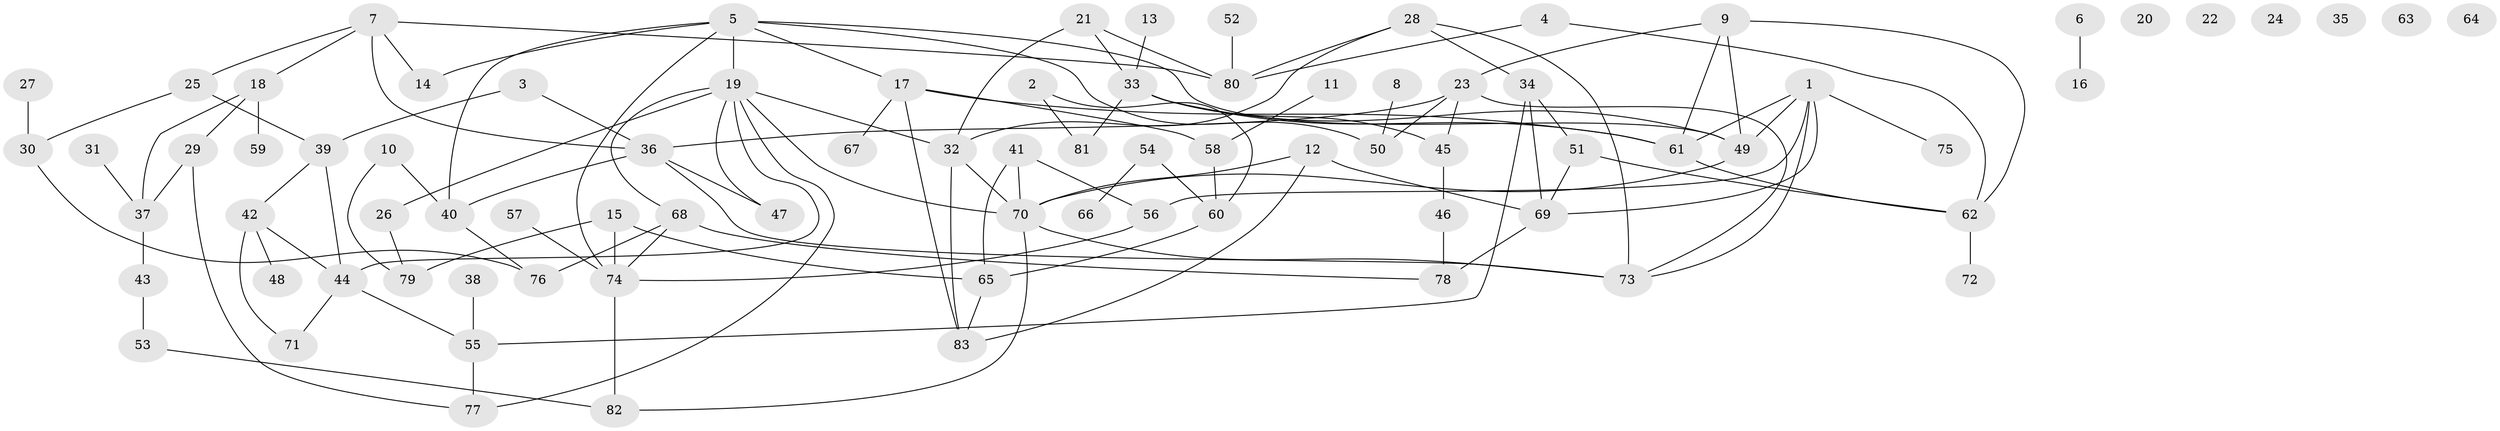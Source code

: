 // Generated by graph-tools (version 1.1) at 2025/33/03/09/25 02:33:29]
// undirected, 83 vertices, 123 edges
graph export_dot {
graph [start="1"]
  node [color=gray90,style=filled];
  1;
  2;
  3;
  4;
  5;
  6;
  7;
  8;
  9;
  10;
  11;
  12;
  13;
  14;
  15;
  16;
  17;
  18;
  19;
  20;
  21;
  22;
  23;
  24;
  25;
  26;
  27;
  28;
  29;
  30;
  31;
  32;
  33;
  34;
  35;
  36;
  37;
  38;
  39;
  40;
  41;
  42;
  43;
  44;
  45;
  46;
  47;
  48;
  49;
  50;
  51;
  52;
  53;
  54;
  55;
  56;
  57;
  58;
  59;
  60;
  61;
  62;
  63;
  64;
  65;
  66;
  67;
  68;
  69;
  70;
  71;
  72;
  73;
  74;
  75;
  76;
  77;
  78;
  79;
  80;
  81;
  82;
  83;
  1 -- 49;
  1 -- 56;
  1 -- 61;
  1 -- 69;
  1 -- 73;
  1 -- 75;
  2 -- 60;
  2 -- 81;
  3 -- 36;
  3 -- 39;
  4 -- 62;
  4 -- 80;
  5 -- 14;
  5 -- 17;
  5 -- 19;
  5 -- 40;
  5 -- 49;
  5 -- 50;
  5 -- 74;
  6 -- 16;
  7 -- 14;
  7 -- 18;
  7 -- 25;
  7 -- 36;
  7 -- 80;
  8 -- 50;
  9 -- 23;
  9 -- 49;
  9 -- 61;
  9 -- 62;
  10 -- 40;
  10 -- 79;
  11 -- 58;
  12 -- 69;
  12 -- 70;
  12 -- 83;
  13 -- 33;
  15 -- 65;
  15 -- 74;
  15 -- 79;
  17 -- 58;
  17 -- 61;
  17 -- 67;
  17 -- 83;
  18 -- 29;
  18 -- 37;
  18 -- 59;
  19 -- 26;
  19 -- 32;
  19 -- 44;
  19 -- 47;
  19 -- 68;
  19 -- 70;
  19 -- 77;
  21 -- 32;
  21 -- 33;
  21 -- 80;
  23 -- 36;
  23 -- 45;
  23 -- 50;
  23 -- 73;
  25 -- 30;
  25 -- 39;
  26 -- 79;
  27 -- 30;
  28 -- 32;
  28 -- 34;
  28 -- 73;
  28 -- 80;
  29 -- 37;
  29 -- 77;
  30 -- 76;
  31 -- 37;
  32 -- 70;
  32 -- 83;
  33 -- 45;
  33 -- 49;
  33 -- 61;
  33 -- 81;
  34 -- 51;
  34 -- 55;
  34 -- 69;
  36 -- 40;
  36 -- 47;
  36 -- 73;
  37 -- 43;
  38 -- 55;
  39 -- 42;
  39 -- 44;
  40 -- 76;
  41 -- 56;
  41 -- 65;
  41 -- 70;
  42 -- 44;
  42 -- 48;
  42 -- 71;
  43 -- 53;
  44 -- 55;
  44 -- 71;
  45 -- 46;
  46 -- 78;
  49 -- 70;
  51 -- 62;
  51 -- 69;
  52 -- 80;
  53 -- 82;
  54 -- 60;
  54 -- 66;
  55 -- 77;
  56 -- 74;
  57 -- 74;
  58 -- 60;
  60 -- 65;
  61 -- 62;
  62 -- 72;
  65 -- 83;
  68 -- 74;
  68 -- 76;
  68 -- 78;
  69 -- 78;
  70 -- 73;
  70 -- 82;
  74 -- 82;
}
